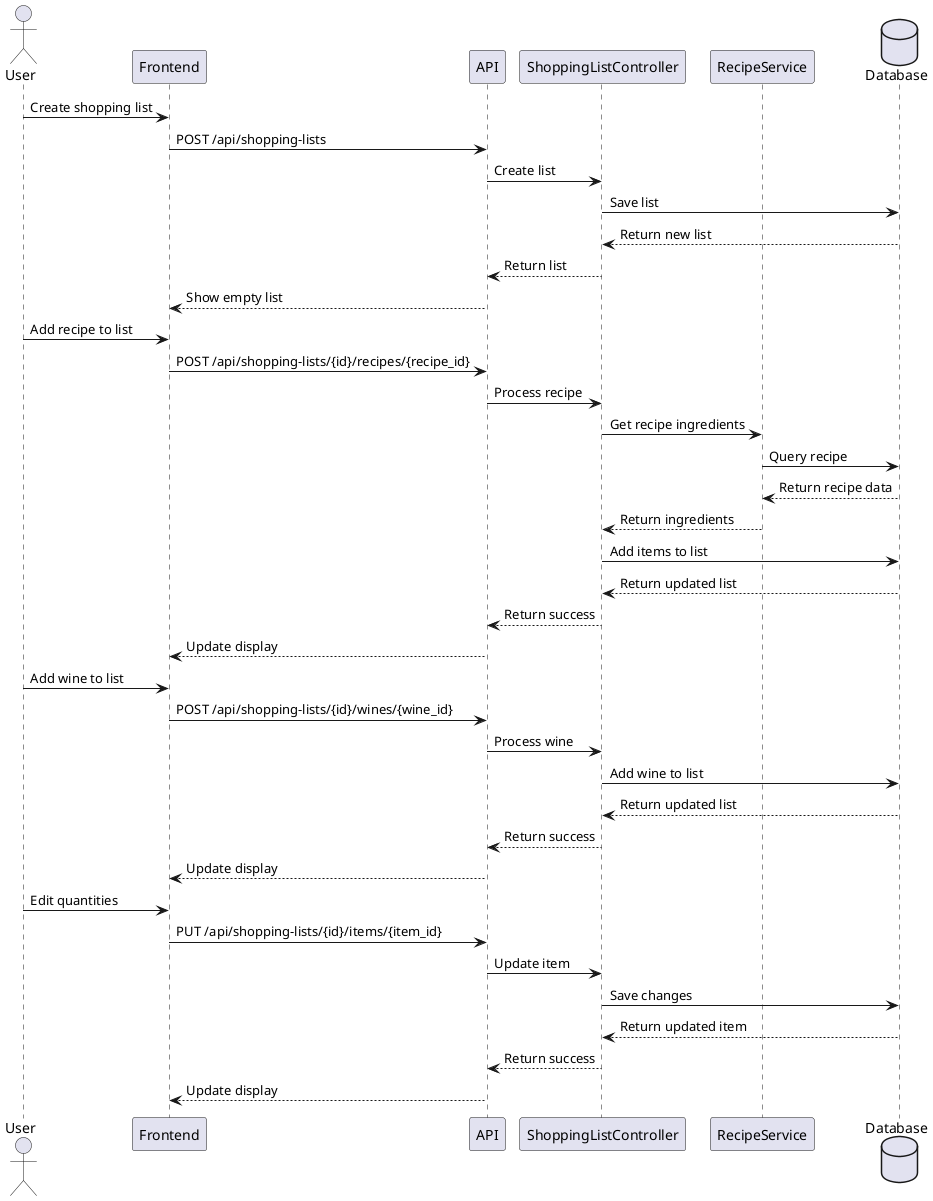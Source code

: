 @startuml Shopping List Creation

actor User
participant "Frontend" as FE
participant "API" as API
participant "ShoppingListController" as SLC
participant "RecipeService" as RS
database "Database" as DB

User -> FE: Create shopping list
FE -> API: POST /api/shopping-lists
API -> SLC: Create list
SLC -> DB: Save list
DB --> SLC: Return new list
SLC --> API: Return list
API --> FE: Show empty list

User -> FE: Add recipe to list
FE -> API: POST /api/shopping-lists/{id}/recipes/{recipe_id}
API -> SLC: Process recipe
SLC -> RS: Get recipe ingredients
RS -> DB: Query recipe
DB --> RS: Return recipe data
RS --> SLC: Return ingredients
SLC -> DB: Add items to list
DB --> SLC: Return updated list
SLC --> API: Return success
API --> FE: Update display

User -> FE: Add wine to list
FE -> API: POST /api/shopping-lists/{id}/wines/{wine_id}
API -> SLC: Process wine
SLC -> DB: Add wine to list
DB --> SLC: Return updated list
SLC --> API: Return success
API --> FE: Update display

User -> FE: Edit quantities
FE -> API: PUT /api/shopping-lists/{id}/items/{item_id}
API -> SLC: Update item
SLC -> DB: Save changes
DB --> SLC: Return updated item
SLC --> API: Return success
API --> FE: Update display

@enduml
